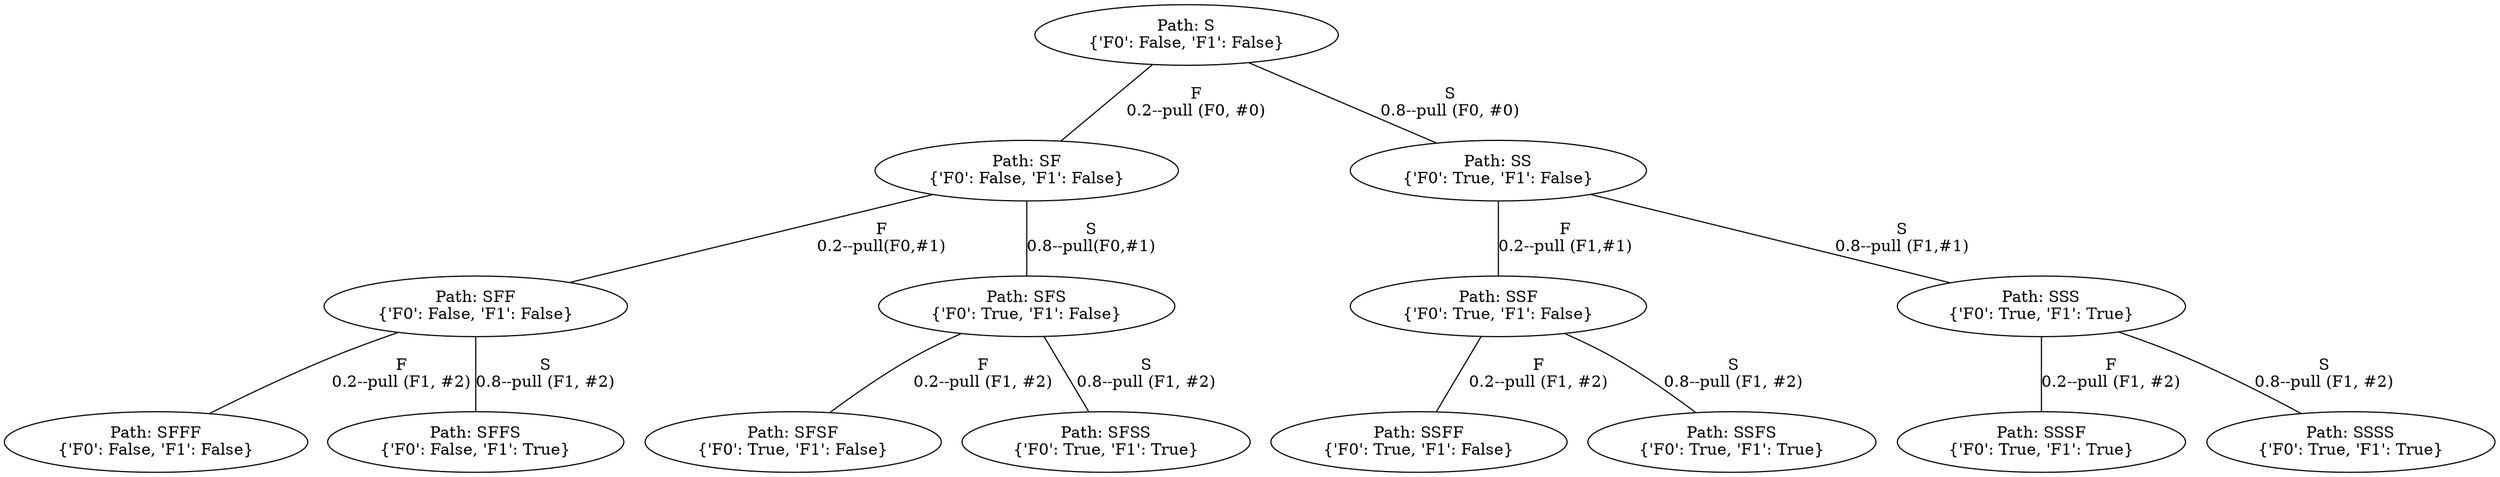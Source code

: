 graph G {
	S [label="Path: S
{'F0': False, 'F1': False}"]
	SF [label="S
{'F0': False, 'F1': False}"]
	S -- SF [label="F
0.2--pull (F0, #0)"]
	SF [label="Path: SF
{'F0': False, 'F1': False}"]
	SFF [label="SF
{'F0': False, 'F1': False}"]
	SF -- SFF [label="F
0.2--pull(F0,#1)"]
	SFF [label="Path: SFF
{'F0': False, 'F1': False}"]
	SFFF [label="SFF
{'F0': False, 'F1': False}"]
	SFF -- SFFF [label="F
0.2--pull (F1, #2)"]
	SFFF [label="Path: SFFF
{'F0': False, 'F1': False}"]
	SFFS [label="SFF{'F0': False, 'F1': True}"]
	SFF -- SFFS [label="S
0.8--pull (F1, #2)"]
	SFFS [label="Path: SFFS
{'F0': False, 'F1': True}"]
	SFS [label="SF{'F0': True, 'F1': False}"]
	SF -- SFS [label="S
0.8--pull(F0,#1)"]
	SFS [label="Path: SFS
{'F0': True, 'F1': False}"]
	SFSF [label="SFS
{'F0': True, 'F1': False}"]
	SFS -- SFSF [label="F
0.2--pull (F1, #2)"]
	SFSF [label="Path: SFSF
{'F0': True, 'F1': False}"]
	SFSS [label="SFS{'F0': True, 'F1': True}"]
	SFS -- SFSS [label="S
0.8--pull (F1, #2)"]
	SFSS [label="Path: SFSS
{'F0': True, 'F1': True}"]
	SS [label="S{'F0': True, 'F1': False}"]
	S -- SS [label="S
0.8--pull (F0, #0)"]
	SS [label="Path: SS
{'F0': True, 'F1': False}"]
	SSF [label="SS
{'F0': True, 'F1': False}"]
	SS -- SSF [label="F
0.2--pull (F1,#1)"]
	SSF [label="Path: SSF
{'F0': True, 'F1': False}"]
	SSFF [label="SSF
{'F0': True, 'F1': False}"]
	SSF -- SSFF [label="F
0.2--pull (F1, #2)"]
	SSFF [label="Path: SSFF
{'F0': True, 'F1': False}"]
	SSFS [label="SSF{'F0': True, 'F1': True}"]
	SSF -- SSFS [label="S
0.8--pull (F1, #2)"]
	SSFS [label="Path: SSFS
{'F0': True, 'F1': True}"]
	SSS [label="SS{'F0': True, 'F1': True}"]
	SS -- SSS [label="S
0.8--pull (F1,#1)"]
	SSS [label="Path: SSS
{'F0': True, 'F1': True}"]
	SSSF [label="SSS
{'F0': True, 'F1': True}"]
	SSS -- SSSF [label="F
0.2--pull (F1, #2)"]
	SSSF [label="Path: SSSF
{'F0': True, 'F1': True}"]
	SSSS [label="SSS{'F0': True, 'F1': True}"]
	SSS -- SSSS [label="S
0.8--pull (F1, #2)"]
	SSSS [label="Path: SSSS
{'F0': True, 'F1': True}"]
}
